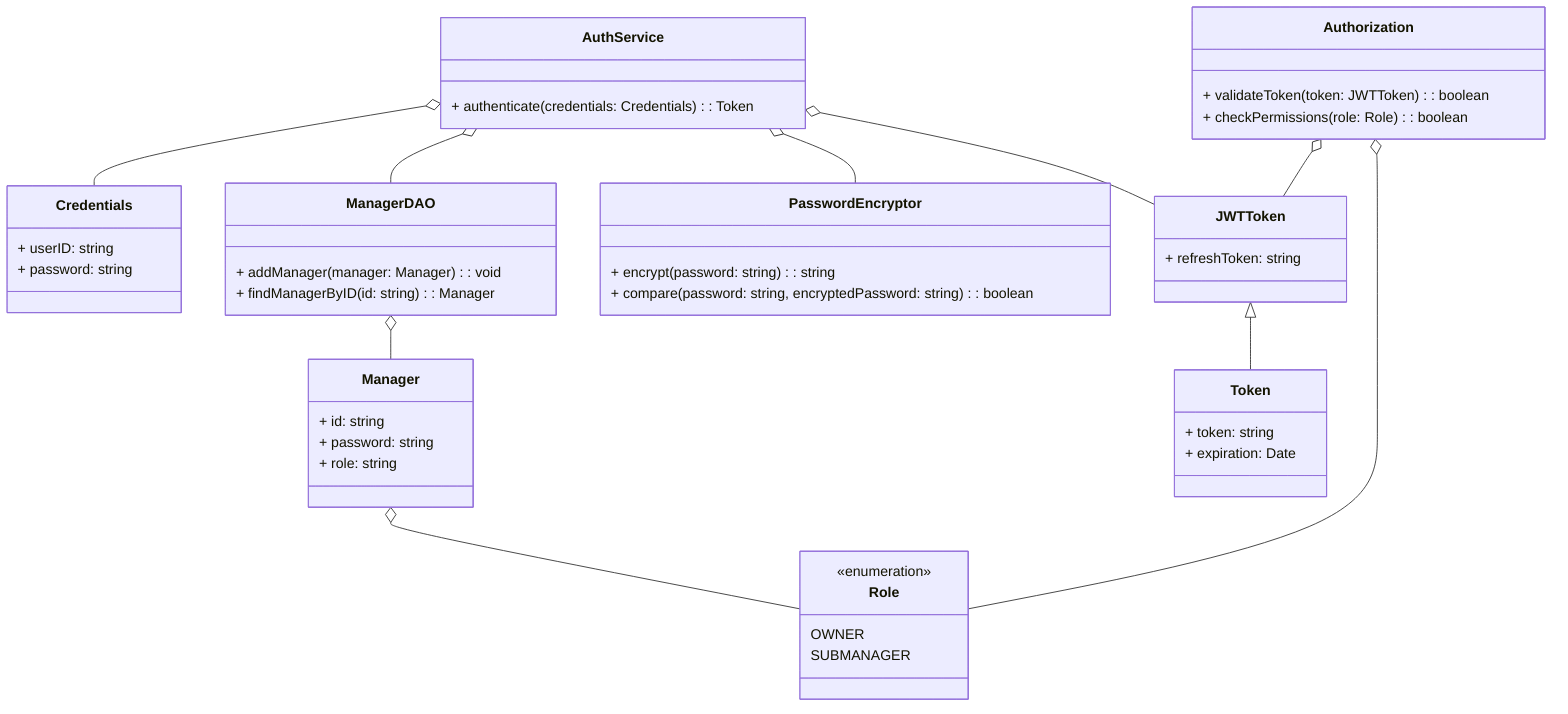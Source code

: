classDiagram

    class Credentials {
        + userID: string
        + password: string
    }

    class Role {
        <<enumeration>>
        OWNER
        SUBMANAGER
    }

    class Manager {
        + id: string
        + password: string
        + role: string
    }

    class Token {
        + token: string
        + expiration: Date
    }

    class JWTToken {
        + refreshToken: string
    }

    class PasswordEncryptor {
        + encrypt(password: string): string
        + compare(password: string, encryptedPassword: string): boolean
    }

    class AuthService {
        + authenticate(credentials: Credentials): Token
    }

    class ManagerDAO {
        + addManager(manager: Manager): void
        + findManagerByID(id: string): Manager
    }

    class Authorization {
        + validateToken(token: JWTToken): boolean
        + checkPermissions(role: Role): boolean
    }

    JWTToken <|-- Token
    AuthService o-- ManagerDAO
    AuthService o-- Credentials
    AuthService o-- JWTToken
    AuthService o-- PasswordEncryptor
    ManagerDAO o-- Manager
    Manager o-- Role

    Authorization o-- JWTToken
    Authorization o-- Role